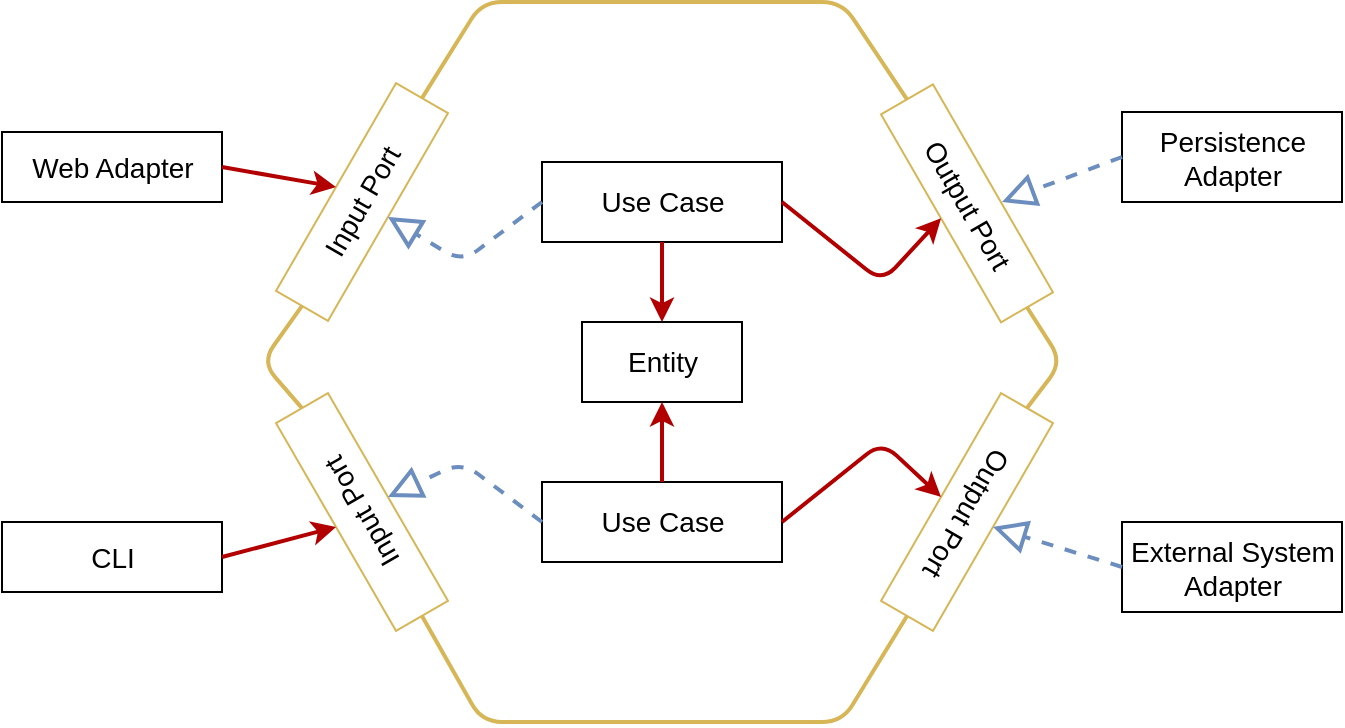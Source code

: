 <mxfile version="14.6.13" type="device"><diagram id="QyydxBLWLglHOxC5lG1l" name="Page-1"><mxGraphModel dx="1342" dy="823" grid="1" gridSize="10" guides="1" tooltips="1" connect="1" arrows="1" fold="1" page="1" pageScale="1" pageWidth="1100" pageHeight="850" math="0" shadow="0"><root><mxCell id="0"/><mxCell id="1" parent="0"/><mxCell id="X7M7NVKLnOqEHzijPsJR-1" value="Entity" style="html=1;fillColor=none;fontSize=14;" vertex="1" parent="1"><mxGeometry x="510" y="400" width="80" height="40" as="geometry"/></mxCell><mxCell id="X7M7NVKLnOqEHzijPsJR-3" value="Use Case" style="html=1;fillColor=none;fontSize=14;" vertex="1" parent="1"><mxGeometry x="490" y="320" width="120" height="40" as="geometry"/></mxCell><mxCell id="X7M7NVKLnOqEHzijPsJR-4" value="Use Case" style="html=1;fillColor=none;fontSize=14;" vertex="1" parent="1"><mxGeometry x="490" y="480" width="120" height="40" as="geometry"/></mxCell><mxCell id="X7M7NVKLnOqEHzijPsJR-5" value="" style="endArrow=classic;html=1;strokeWidth=2;fillColor=#e51400;strokeColor=#B20000;exitX=0.5;exitY=1;exitDx=0;exitDy=0;entryX=0.5;entryY=0;entryDx=0;entryDy=0;" edge="1" parent="1" source="X7M7NVKLnOqEHzijPsJR-3" target="X7M7NVKLnOqEHzijPsJR-1"><mxGeometry width="50" height="50" relative="1" as="geometry"><mxPoint x="520" y="450" as="sourcePoint"/><mxPoint x="570" y="400" as="targetPoint"/></mxGeometry></mxCell><mxCell id="X7M7NVKLnOqEHzijPsJR-6" value="" style="endArrow=classic;html=1;strokeWidth=2;fillColor=#e51400;strokeColor=#B20000;exitX=0.5;exitY=0;exitDx=0;exitDy=0;entryX=0.5;entryY=1;entryDx=0;entryDy=0;" edge="1" parent="1" source="X7M7NVKLnOqEHzijPsJR-4" target="X7M7NVKLnOqEHzijPsJR-1"><mxGeometry width="50" height="50" relative="1" as="geometry"><mxPoint x="583" y="370" as="sourcePoint"/><mxPoint x="583" y="410" as="targetPoint"/></mxGeometry></mxCell><mxCell id="X7M7NVKLnOqEHzijPsJR-7" value="Input Port" style="html=1;rotation=-60;fillColor=none;strokeColor=#D6B656;fontSize=14;" vertex="1" parent="1"><mxGeometry x="340" y="325" width="120" height="30" as="geometry"/></mxCell><mxCell id="X7M7NVKLnOqEHzijPsJR-8" value="Input Port" style="html=1;rotation=-120;fillColor=none;strokeColor=#D6B656;fontSize=14;" vertex="1" parent="1"><mxGeometry x="340" y="480" width="120" height="30" as="geometry"/></mxCell><mxCell id="X7M7NVKLnOqEHzijPsJR-9" value="Output Port" style="html=1;rotation=60;fillColor=none;strokeColor=#D6B656;fontSize=14;" vertex="1" parent="1"><mxGeometry x="642.5" y="325.67" width="120" height="30" as="geometry"/></mxCell><mxCell id="X7M7NVKLnOqEHzijPsJR-11" value="Output Port" style="html=1;rotation=-240;fillColor=none;strokeColor=#D6B656;fontSize=14;" vertex="1" parent="1"><mxGeometry x="642.5" y="480" width="120" height="30" as="geometry"/></mxCell><mxCell id="X7M7NVKLnOqEHzijPsJR-13" value="" style="endArrow=none;html=1;strokeWidth=2;exitX=1;exitY=0.5;exitDx=0;exitDy=0;entryX=0;entryY=0.5;entryDx=0;entryDy=0;fillColor=#fff2cc;strokeColor=#d6b656;" edge="1" parent="1" source="X7M7NVKLnOqEHzijPsJR-7" target="X7M7NVKLnOqEHzijPsJR-9"><mxGeometry width="50" height="50" relative="1" as="geometry"><mxPoint x="500" y="220" as="sourcePoint"/><mxPoint x="550" y="170" as="targetPoint"/><Array as="points"><mxPoint x="460" y="240"/><mxPoint x="640" y="240"/></Array></mxGeometry></mxCell><mxCell id="X7M7NVKLnOqEHzijPsJR-14" value="" style="endArrow=none;html=1;strokeWidth=2;exitX=0;exitY=0.5;exitDx=0;exitDy=0;entryX=1;entryY=0.5;entryDx=0;entryDy=0;fillColor=#fff2cc;strokeColor=#d6b656;" edge="1" parent="1" source="X7M7NVKLnOqEHzijPsJR-8" target="X7M7NVKLnOqEHzijPsJR-11"><mxGeometry width="50" height="50" relative="1" as="geometry"><mxPoint x="450" y="600" as="sourcePoint"/><mxPoint x="666" y="620" as="targetPoint"/><Array as="points"><mxPoint x="460" y="600"/><mxPoint x="640" y="600"/></Array></mxGeometry></mxCell><mxCell id="X7M7NVKLnOqEHzijPsJR-15" value="" style="endArrow=none;html=1;strokeWidth=2;entryX=0;entryY=0.5;entryDx=0;entryDy=0;exitX=1;exitY=0.5;exitDx=0;exitDy=0;fillColor=#fff2cc;strokeColor=#d6b656;" edge="1" parent="1" source="X7M7NVKLnOqEHzijPsJR-8" target="X7M7NVKLnOqEHzijPsJR-7"><mxGeometry width="50" height="50" relative="1" as="geometry"><mxPoint x="520" y="450" as="sourcePoint"/><mxPoint x="570" y="400" as="targetPoint"/><Array as="points"><mxPoint x="350" y="420"/></Array></mxGeometry></mxCell><mxCell id="X7M7NVKLnOqEHzijPsJR-16" value="" style="endArrow=none;html=1;strokeWidth=2;entryX=1;entryY=0.5;entryDx=0;entryDy=0;exitX=0;exitY=0.5;exitDx=0;exitDy=0;fillColor=#fff2cc;strokeColor=#d6b656;" edge="1" parent="1" source="X7M7NVKLnOqEHzijPsJR-11" target="X7M7NVKLnOqEHzijPsJR-9"><mxGeometry width="50" height="50" relative="1" as="geometry"><mxPoint x="810" y="430" as="sourcePoint"/><mxPoint x="860" y="380" as="targetPoint"/><Array as="points"><mxPoint x="750" y="420"/></Array></mxGeometry></mxCell><mxCell id="X7M7NVKLnOqEHzijPsJR-17" value="" style="endArrow=block;dashed=1;endFill=0;endSize=12;html=1;strokeWidth=2;entryX=0.5;entryY=1;entryDx=0;entryDy=0;exitX=0;exitY=0.5;exitDx=0;exitDy=0;fillColor=#dae8fc;strokeColor=#6c8ebf;" edge="1" parent="1" source="X7M7NVKLnOqEHzijPsJR-3" target="X7M7NVKLnOqEHzijPsJR-7"><mxGeometry width="160" relative="1" as="geometry"><mxPoint x="470" y="420" as="sourcePoint"/><mxPoint x="630" y="420" as="targetPoint"/><Array as="points"><mxPoint x="450" y="370"/></Array></mxGeometry></mxCell><mxCell id="X7M7NVKLnOqEHzijPsJR-18" value="" style="endArrow=block;dashed=1;endFill=0;endSize=12;html=1;strokeWidth=2;entryX=0.5;entryY=1;entryDx=0;entryDy=0;exitX=0;exitY=0.5;exitDx=0;exitDy=0;fillColor=#dae8fc;strokeColor=#6c8ebf;" edge="1" parent="1" source="X7M7NVKLnOqEHzijPsJR-4" target="X7M7NVKLnOqEHzijPsJR-8"><mxGeometry width="160" relative="1" as="geometry"><mxPoint x="490" y="416.25" as="sourcePoint"/><mxPoint x="412.99" y="423.75" as="targetPoint"/><Array as="points"><mxPoint x="450" y="470"/></Array></mxGeometry></mxCell><mxCell id="X7M7NVKLnOqEHzijPsJR-20" value="" style="endArrow=classic;html=1;strokeWidth=2;fillColor=#e51400;strokeColor=#B20000;entryX=0.5;entryY=1;entryDx=0;entryDy=0;exitX=1;exitY=0.5;exitDx=0;exitDy=0;" edge="1" parent="1" source="X7M7NVKLnOqEHzijPsJR-3" target="X7M7NVKLnOqEHzijPsJR-9"><mxGeometry width="50" height="50" relative="1" as="geometry"><mxPoint x="600" y="370" as="sourcePoint"/><mxPoint x="600" y="410" as="targetPoint"/><Array as="points"><mxPoint x="660" y="380"/></Array></mxGeometry></mxCell><mxCell id="X7M7NVKLnOqEHzijPsJR-21" value="" style="endArrow=classic;html=1;strokeWidth=2;fillColor=#e51400;strokeColor=#B20000;exitX=1;exitY=0.5;exitDx=0;exitDy=0;entryX=0.5;entryY=1;entryDx=0;entryDy=0;" edge="1" parent="1" source="X7M7NVKLnOqEHzijPsJR-4" target="X7M7NVKLnOqEHzijPsJR-11"><mxGeometry width="50" height="50" relative="1" as="geometry"><mxPoint x="640" y="465" as="sourcePoint"/><mxPoint x="640" y="425" as="targetPoint"/><Array as="points"><mxPoint x="660" y="460"/></Array></mxGeometry></mxCell><mxCell id="X7M7NVKLnOqEHzijPsJR-22" value="Web Adapter" style="html=1;fillColor=none;fontSize=14;" vertex="1" parent="1"><mxGeometry x="220" y="305" width="110" height="35" as="geometry"/></mxCell><mxCell id="X7M7NVKLnOqEHzijPsJR-23" value="CLI" style="html=1;fillColor=none;fontSize=14;" vertex="1" parent="1"><mxGeometry x="220" y="500" width="110" height="35" as="geometry"/></mxCell><mxCell id="X7M7NVKLnOqEHzijPsJR-24" value="" style="endArrow=classic;html=1;strokeWidth=2;fillColor=#e51400;strokeColor=#B20000;exitX=1;exitY=0.5;exitDx=0;exitDy=0;entryX=0.5;entryY=0;entryDx=0;entryDy=0;" edge="1" parent="1" source="X7M7NVKLnOqEHzijPsJR-22" target="X7M7NVKLnOqEHzijPsJR-7"><mxGeometry width="50" height="50" relative="1" as="geometry"><mxPoint x="350" y="250" as="sourcePoint"/><mxPoint x="350" y="290" as="targetPoint"/></mxGeometry></mxCell><mxCell id="X7M7NVKLnOqEHzijPsJR-25" value="" style="endArrow=classic;html=1;strokeWidth=2;fillColor=#e51400;strokeColor=#B20000;exitX=1;exitY=0.5;exitDx=0;exitDy=0;entryX=0.5;entryY=0;entryDx=0;entryDy=0;" edge="1" parent="1" source="X7M7NVKLnOqEHzijPsJR-23" target="X7M7NVKLnOqEHzijPsJR-8"><mxGeometry width="50" height="50" relative="1" as="geometry"><mxPoint x="260" y="400" as="sourcePoint"/><mxPoint x="317.01" y="410" as="targetPoint"/></mxGeometry></mxCell><mxCell id="X7M7NVKLnOqEHzijPsJR-26" value="Persistence&lt;br style=&quot;font-size: 14px;&quot;&gt;Adapter" style="html=1;fillColor=none;fontSize=14;" vertex="1" parent="1"><mxGeometry x="780" y="295" width="110" height="45" as="geometry"/></mxCell><mxCell id="X7M7NVKLnOqEHzijPsJR-27" value="" style="endArrow=block;dashed=1;endFill=0;endSize=12;html=1;strokeWidth=2;exitX=0;exitY=0.5;exitDx=0;exitDy=0;fillColor=#dae8fc;strokeColor=#6c8ebf;" edge="1" parent="1" source="X7M7NVKLnOqEHzijPsJR-26"><mxGeometry width="160" relative="1" as="geometry"><mxPoint x="797.01" y="190" as="sourcePoint"/><mxPoint x="720" y="340" as="targetPoint"/><Array as="points"/></mxGeometry></mxCell><mxCell id="X7M7NVKLnOqEHzijPsJR-28" value="External System&lt;br style=&quot;font-size: 14px;&quot;&gt;Adapter" style="html=1;fillColor=none;fontSize=14;" vertex="1" parent="1"><mxGeometry x="780" y="500" width="110" height="45" as="geometry"/></mxCell><mxCell id="X7M7NVKLnOqEHzijPsJR-29" value="" style="endArrow=block;dashed=1;endFill=0;endSize=12;html=1;strokeWidth=2;exitX=0;exitY=0.5;exitDx=0;exitDy=0;fillColor=#dae8fc;strokeColor=#6c8ebf;entryX=0.5;entryY=0;entryDx=0;entryDy=0;" edge="1" parent="1" source="X7M7NVKLnOqEHzijPsJR-28" target="X7M7NVKLnOqEHzijPsJR-11"><mxGeometry width="160" relative="1" as="geometry"><mxPoint x="780" y="600" as="sourcePoint"/><mxPoint x="720" y="622.5" as="targetPoint"/><Array as="points"/></mxGeometry></mxCell></root></mxGraphModel></diagram></mxfile>